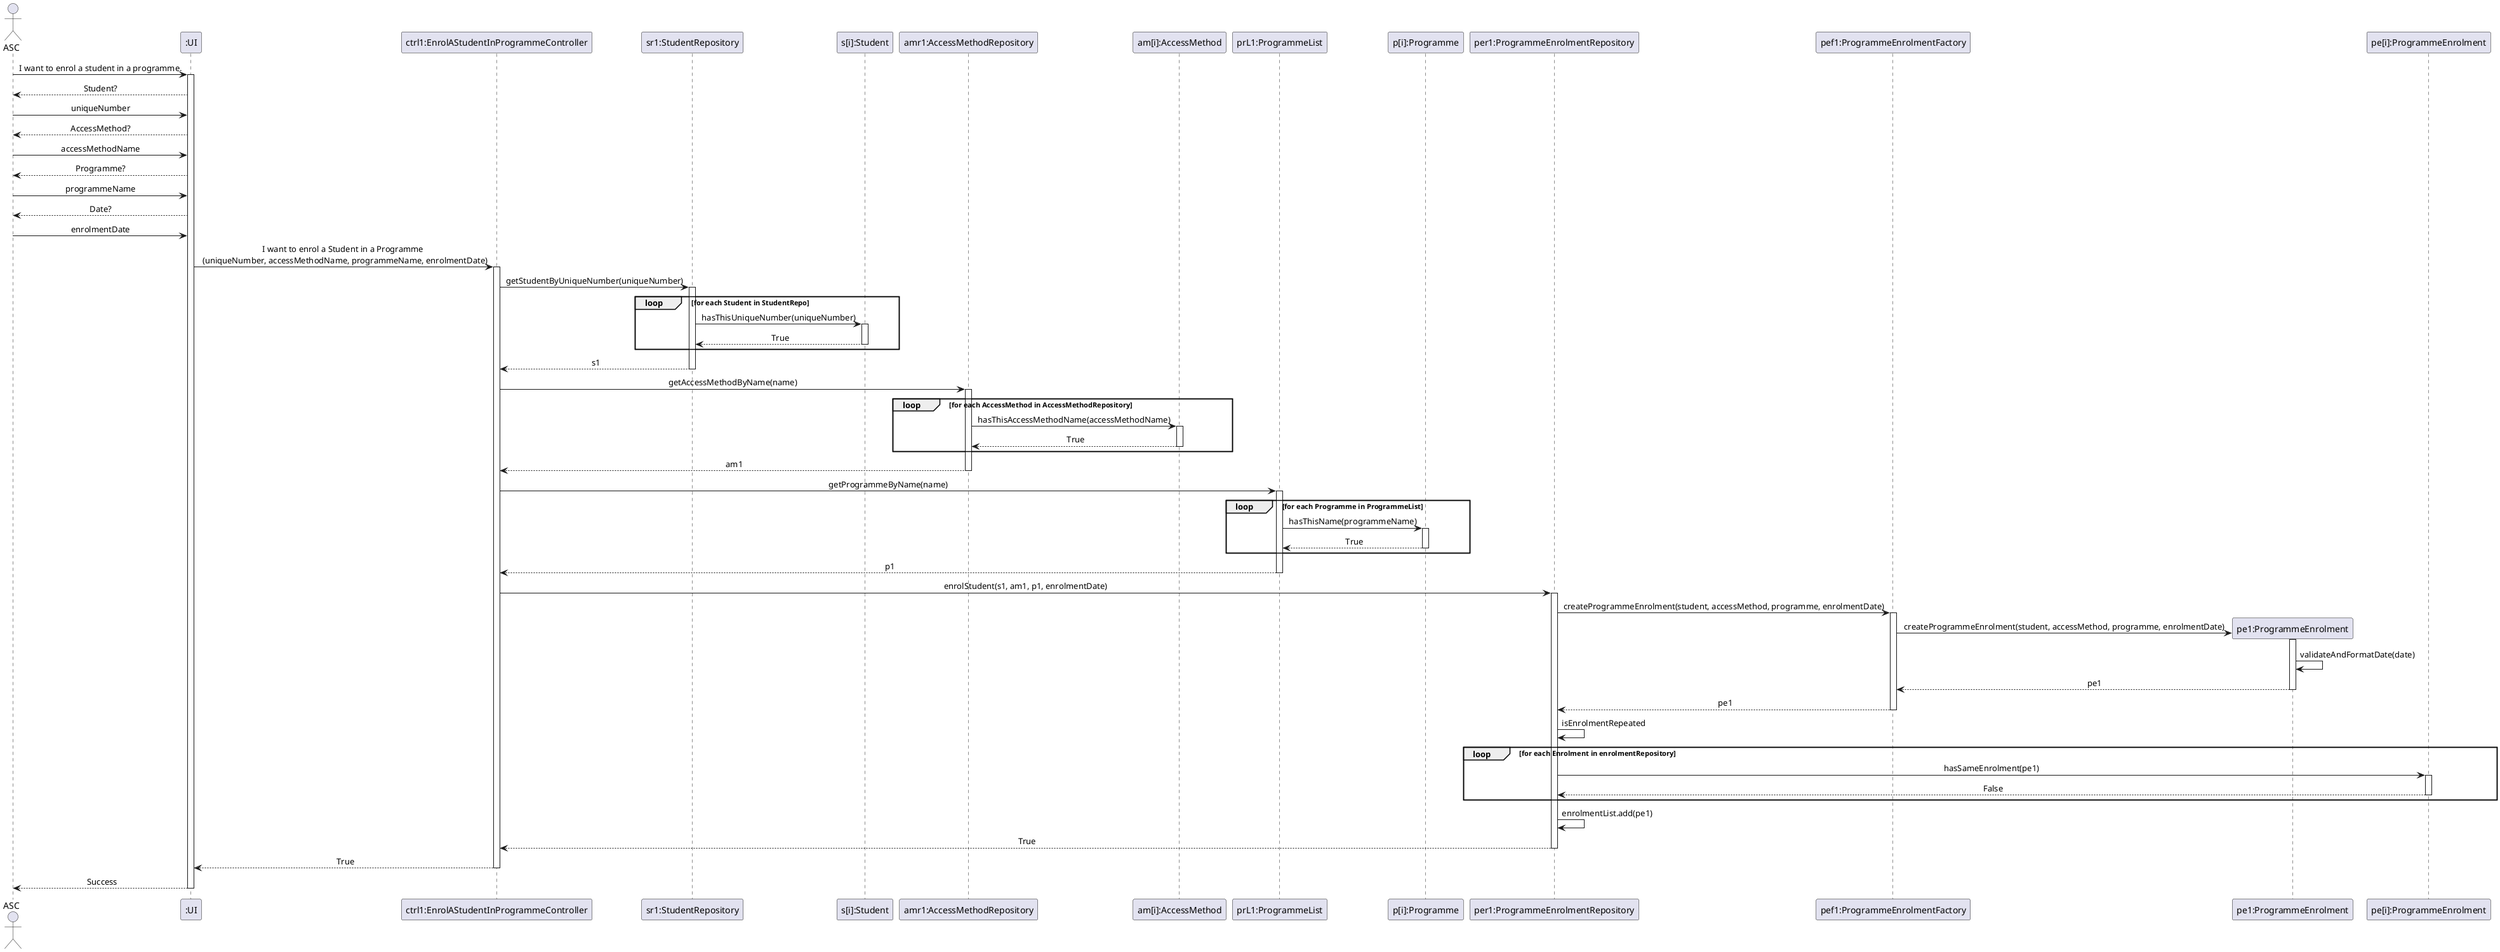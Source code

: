 @startuml
skinparam sequenceMessageAlign center

actor ASC
participant ":UI" as UI
participant "ctrl1:EnrolAStudentInProgrammeController" as CTL
participant "sr1:StudentRepository" as StudentRepo
participant "s[i]:Student" as Student
participant "amr1:AccessMethodRepository" as AccessMethodRepo
participant "am[i]:AccessMethod" as AccessMethod
participant "prL1:ProgrammeList" as ProgrammeList
participant "p[i]:Programme" as Programme
participant "per1:ProgrammeEnrolmentRepository" as EnrolmentRepo
participant "pef1:ProgrammeEnrolmentFactory" as ProgrammeEnrolmentFactory
participant "pe[i]:ProgrammeEnrolment" as ProgrammeEnrolment
participant "pe1:ProgrammeEnrolment" as ProgrammeEnrolment1

ASC -> UI : I want to enrol a student in a programme.
activate UI
UI --> ASC : Student?
ASC -> UI : uniqueNumber
UI --> ASC : AccessMethod?
ASC -> UI : accessMethodName
UI --> ASC : Programme?
ASC -> UI : programmeName
UI --> ASC : Date?
ASC -> UI : enrolmentDate
UI -> CTL : I want to enrol a Student in a Programme \n (uniqueNumber, accessMethodName, programmeName, enrolmentDate)
activate CTL
CTL -> StudentRepo : getStudentByUniqueNumber(uniqueNumber)
activate StudentRepo

loop for each Student in StudentRepo
    StudentRepo -> Student : hasThisUniqueNumber(uniqueNumber)
    activate Student
    Student --> StudentRepo : True
    deactivate Student
end
StudentRepo --> CTL : s1
deactivate StudentRepo

CTL -> AccessMethodRepo : getAccessMethodByName(name)
activate AccessMethodRepo
loop for each AccessMethod in AccessMethodRepository
    AccessMethodRepo -> AccessMethod : hasThisAccessMethodName(accessMethodName)
    activate AccessMethod
    AccessMethod --> AccessMethodRepo : True
    deactivate AccessMethod
end
AccessMethodRepo --> CTL : am1
deactivate AccessMethodRepo

CTL -> ProgrammeList : getProgrammeByName(name)
activate ProgrammeList
loop for each Programme in ProgrammeList
    ProgrammeList -> Programme : hasThisName(programmeName)
    activate Programme
    Programme --> ProgrammeList : True
    deactivate Programme
end
ProgrammeList --> CTL : p1
deactivate ProgrammeList

CTL -> EnrolmentRepo: enrolStudent(s1, am1, p1, enrolmentDate)
activate EnrolmentRepo
create "pe1:ProgrammeEnrolment" as ProgrammeEnrolment
EnrolmentRepo -> ProgrammeEnrolmentFactory: createProgrammeEnrolment(student, accessMethod, programme, enrolmentDate)
activate ProgrammeEnrolmentFactory
ProgrammeEnrolmentFactory -> ProgrammeEnrolment1**: createProgrammeEnrolment(student, accessMethod, programme, enrolmentDate)

activate ProgrammeEnrolment1
ProgrammeEnrolment1 -> ProgrammeEnrolment1 : validateAndFormatDate(date)
ProgrammeEnrolment1 --> ProgrammeEnrolmentFactory: pe1
deactivate ProgrammeEnrolment1
ProgrammeEnrolmentFactory --> EnrolmentRepo: pe1
deactivate ProgrammeEnrolmentFactory


EnrolmentRepo -> EnrolmentRepo : isEnrolmentRepeated

loop for each Enrolment in enrolmentRepository
    EnrolmentRepo -> ProgrammeEnrolment : hasSameEnrolment(pe1)
    activate ProgrammeEnrolment
    ProgrammeEnrolment --> EnrolmentRepo : False
    deactivate ProgrammeEnrolment
end

EnrolmentRepo -> EnrolmentRepo: enrolmentList.add(pe1)
EnrolmentRepo --> CTL: True
deactivate EnrolmentRepo
CTL --> UI : True
deactivate CTL
UI --> ASC : Success
deactivate UI
Deactivate EnrolmentRepo

@enduml